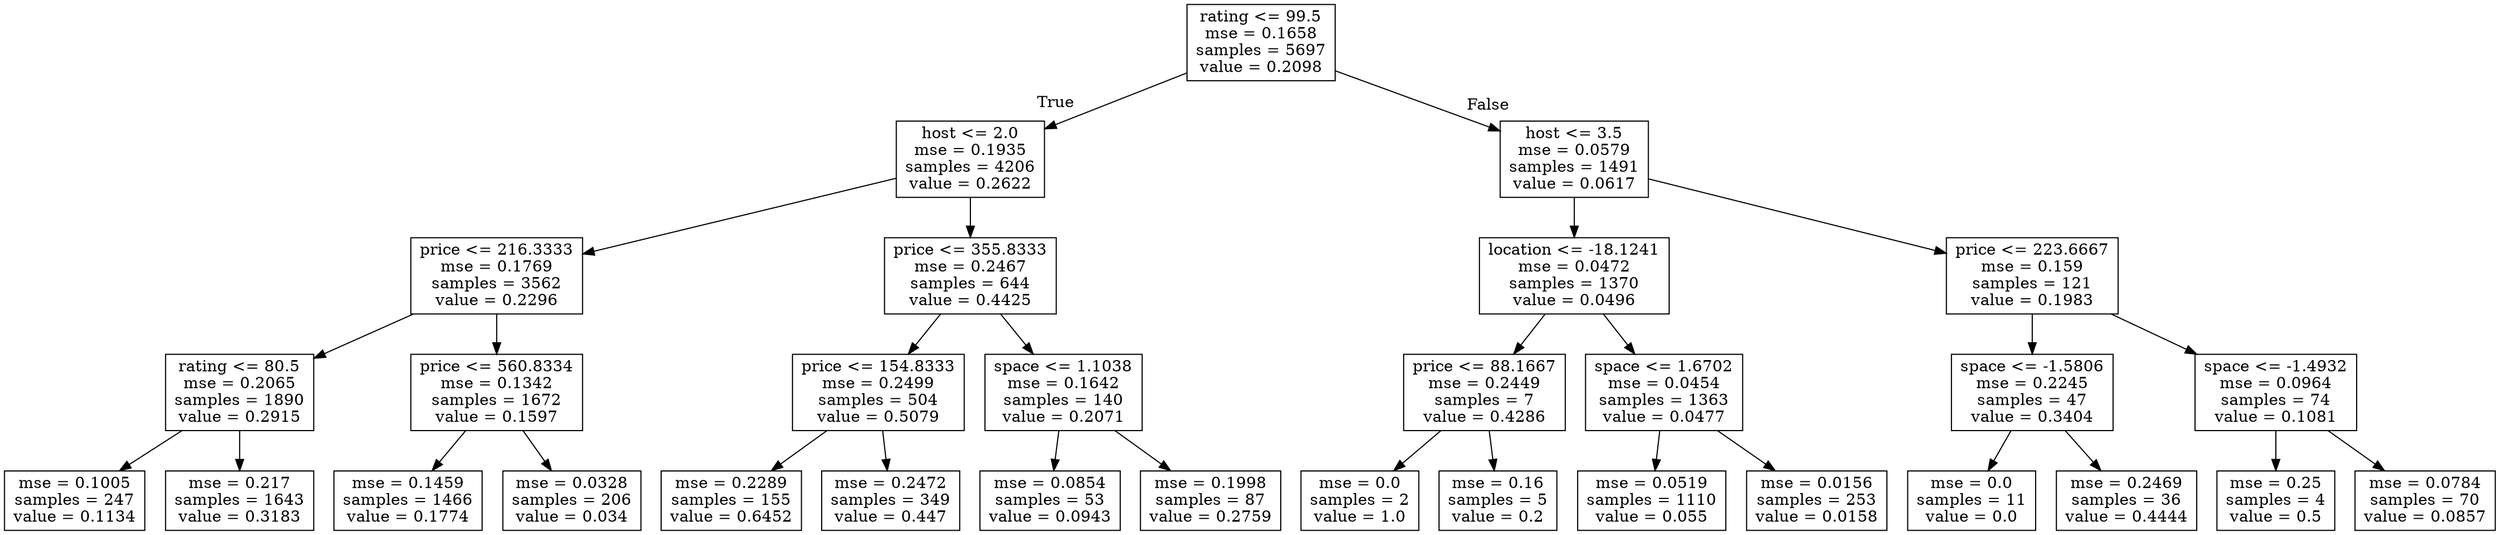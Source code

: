 digraph Tree {
node [shape=box] ;
0 [label="rating <= 99.5\nmse = 0.1658\nsamples = 5697\nvalue = 0.2098"] ;
1 [label="host <= 2.0\nmse = 0.1935\nsamples = 4206\nvalue = 0.2622"] ;
0 -> 1 [labeldistance=2.5, labelangle=45, headlabel="True"] ;
2 [label="price <= 216.3333\nmse = 0.1769\nsamples = 3562\nvalue = 0.2296"] ;
1 -> 2 ;
3 [label="rating <= 80.5\nmse = 0.2065\nsamples = 1890\nvalue = 0.2915"] ;
2 -> 3 ;
4 [label="mse = 0.1005\nsamples = 247\nvalue = 0.1134"] ;
3 -> 4 ;
5 [label="mse = 0.217\nsamples = 1643\nvalue = 0.3183"] ;
3 -> 5 ;
6 [label="price <= 560.8334\nmse = 0.1342\nsamples = 1672\nvalue = 0.1597"] ;
2 -> 6 ;
7 [label="mse = 0.1459\nsamples = 1466\nvalue = 0.1774"] ;
6 -> 7 ;
8 [label="mse = 0.0328\nsamples = 206\nvalue = 0.034"] ;
6 -> 8 ;
9 [label="price <= 355.8333\nmse = 0.2467\nsamples = 644\nvalue = 0.4425"] ;
1 -> 9 ;
10 [label="price <= 154.8333\nmse = 0.2499\nsamples = 504\nvalue = 0.5079"] ;
9 -> 10 ;
11 [label="mse = 0.2289\nsamples = 155\nvalue = 0.6452"] ;
10 -> 11 ;
12 [label="mse = 0.2472\nsamples = 349\nvalue = 0.447"] ;
10 -> 12 ;
13 [label="space <= 1.1038\nmse = 0.1642\nsamples = 140\nvalue = 0.2071"] ;
9 -> 13 ;
14 [label="mse = 0.0854\nsamples = 53\nvalue = 0.0943"] ;
13 -> 14 ;
15 [label="mse = 0.1998\nsamples = 87\nvalue = 0.2759"] ;
13 -> 15 ;
16 [label="host <= 3.5\nmse = 0.0579\nsamples = 1491\nvalue = 0.0617"] ;
0 -> 16 [labeldistance=2.5, labelangle=-45, headlabel="False"] ;
17 [label="location <= -18.1241\nmse = 0.0472\nsamples = 1370\nvalue = 0.0496"] ;
16 -> 17 ;
18 [label="price <= 88.1667\nmse = 0.2449\nsamples = 7\nvalue = 0.4286"] ;
17 -> 18 ;
19 [label="mse = 0.0\nsamples = 2\nvalue = 1.0"] ;
18 -> 19 ;
20 [label="mse = 0.16\nsamples = 5\nvalue = 0.2"] ;
18 -> 20 ;
21 [label="space <= 1.6702\nmse = 0.0454\nsamples = 1363\nvalue = 0.0477"] ;
17 -> 21 ;
22 [label="mse = 0.0519\nsamples = 1110\nvalue = 0.055"] ;
21 -> 22 ;
23 [label="mse = 0.0156\nsamples = 253\nvalue = 0.0158"] ;
21 -> 23 ;
24 [label="price <= 223.6667\nmse = 0.159\nsamples = 121\nvalue = 0.1983"] ;
16 -> 24 ;
25 [label="space <= -1.5806\nmse = 0.2245\nsamples = 47\nvalue = 0.3404"] ;
24 -> 25 ;
26 [label="mse = 0.0\nsamples = 11\nvalue = 0.0"] ;
25 -> 26 ;
27 [label="mse = 0.2469\nsamples = 36\nvalue = 0.4444"] ;
25 -> 27 ;
28 [label="space <= -1.4932\nmse = 0.0964\nsamples = 74\nvalue = 0.1081"] ;
24 -> 28 ;
29 [label="mse = 0.25\nsamples = 4\nvalue = 0.5"] ;
28 -> 29 ;
30 [label="mse = 0.0784\nsamples = 70\nvalue = 0.0857"] ;
28 -> 30 ;
}